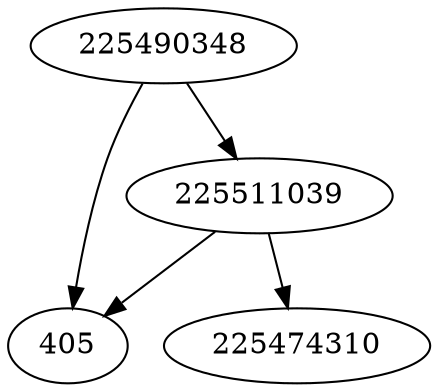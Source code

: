 strict digraph  {
225490348;
405;
225474310;
225511039;
225490348 -> 405;
225490348 -> 225511039;
225511039 -> 405;
225511039 -> 225474310;
}
